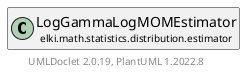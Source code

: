 @startuml
    remove .*\.(Instance|Par|Parameterizer|Factory)$
    set namespaceSeparator none
    hide empty fields
    hide empty methods

    class "<size:14>LogGammaLogMOMEstimator.Par\n<size:10>elki.math.statistics.distribution.estimator" as elki.math.statistics.distribution.estimator.LogGammaLogMOMEstimator.Par [[LogGammaLogMOMEstimator.Par.html]] {
        +make(): LogGammaLogMOMEstimator
    }

    interface "<size:14>Parameterizer\n<size:10>elki.utilities.optionhandling" as elki.utilities.optionhandling.Parameterizer [[../../../../utilities/optionhandling/Parameterizer.html]] {
        {abstract} +make(): Object
    }
    class "<size:14>LogGammaLogMOMEstimator\n<size:10>elki.math.statistics.distribution.estimator" as elki.math.statistics.distribution.estimator.LogGammaLogMOMEstimator [[LogGammaLogMOMEstimator.html]]

    elki.utilities.optionhandling.Parameterizer <|.. elki.math.statistics.distribution.estimator.LogGammaLogMOMEstimator.Par
    elki.math.statistics.distribution.estimator.LogGammaLogMOMEstimator +-- elki.math.statistics.distribution.estimator.LogGammaLogMOMEstimator.Par

    center footer UMLDoclet 2.0.19, PlantUML 1.2022.8
@enduml
